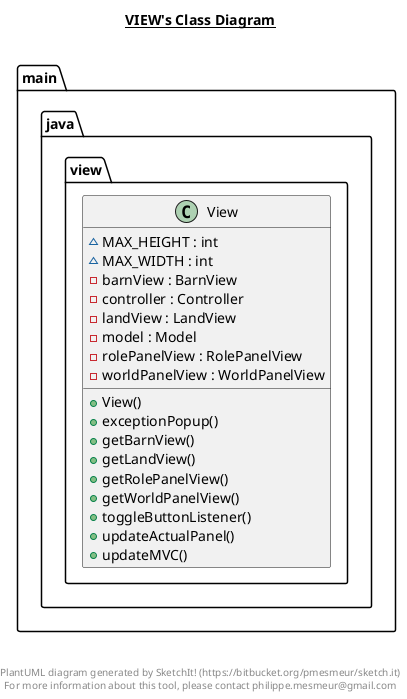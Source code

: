 @startuml

title __VIEW's Class Diagram__\n

  namespace main.java.view {
    class main.java.view.View {
        ~ MAX_HEIGHT : int
        ~ MAX_WIDTH : int
        - barnView : BarnView
        - controller : Controller
        - landView : LandView
        - model : Model
        - rolePanelView : RolePanelView
        - worldPanelView : WorldPanelView
        + View()
        + exceptionPopup()
        + getBarnView()
        + getLandView()
        + getRolePanelView()
        + getWorldPanelView()
        + toggleButtonListener()
        + updateActualPanel()
        + updateMVC()
    }
  }
  



right footer


PlantUML diagram generated by SketchIt! (https://bitbucket.org/pmesmeur/sketch.it)
For more information about this tool, please contact philippe.mesmeur@gmail.com
endfooter

@enduml
